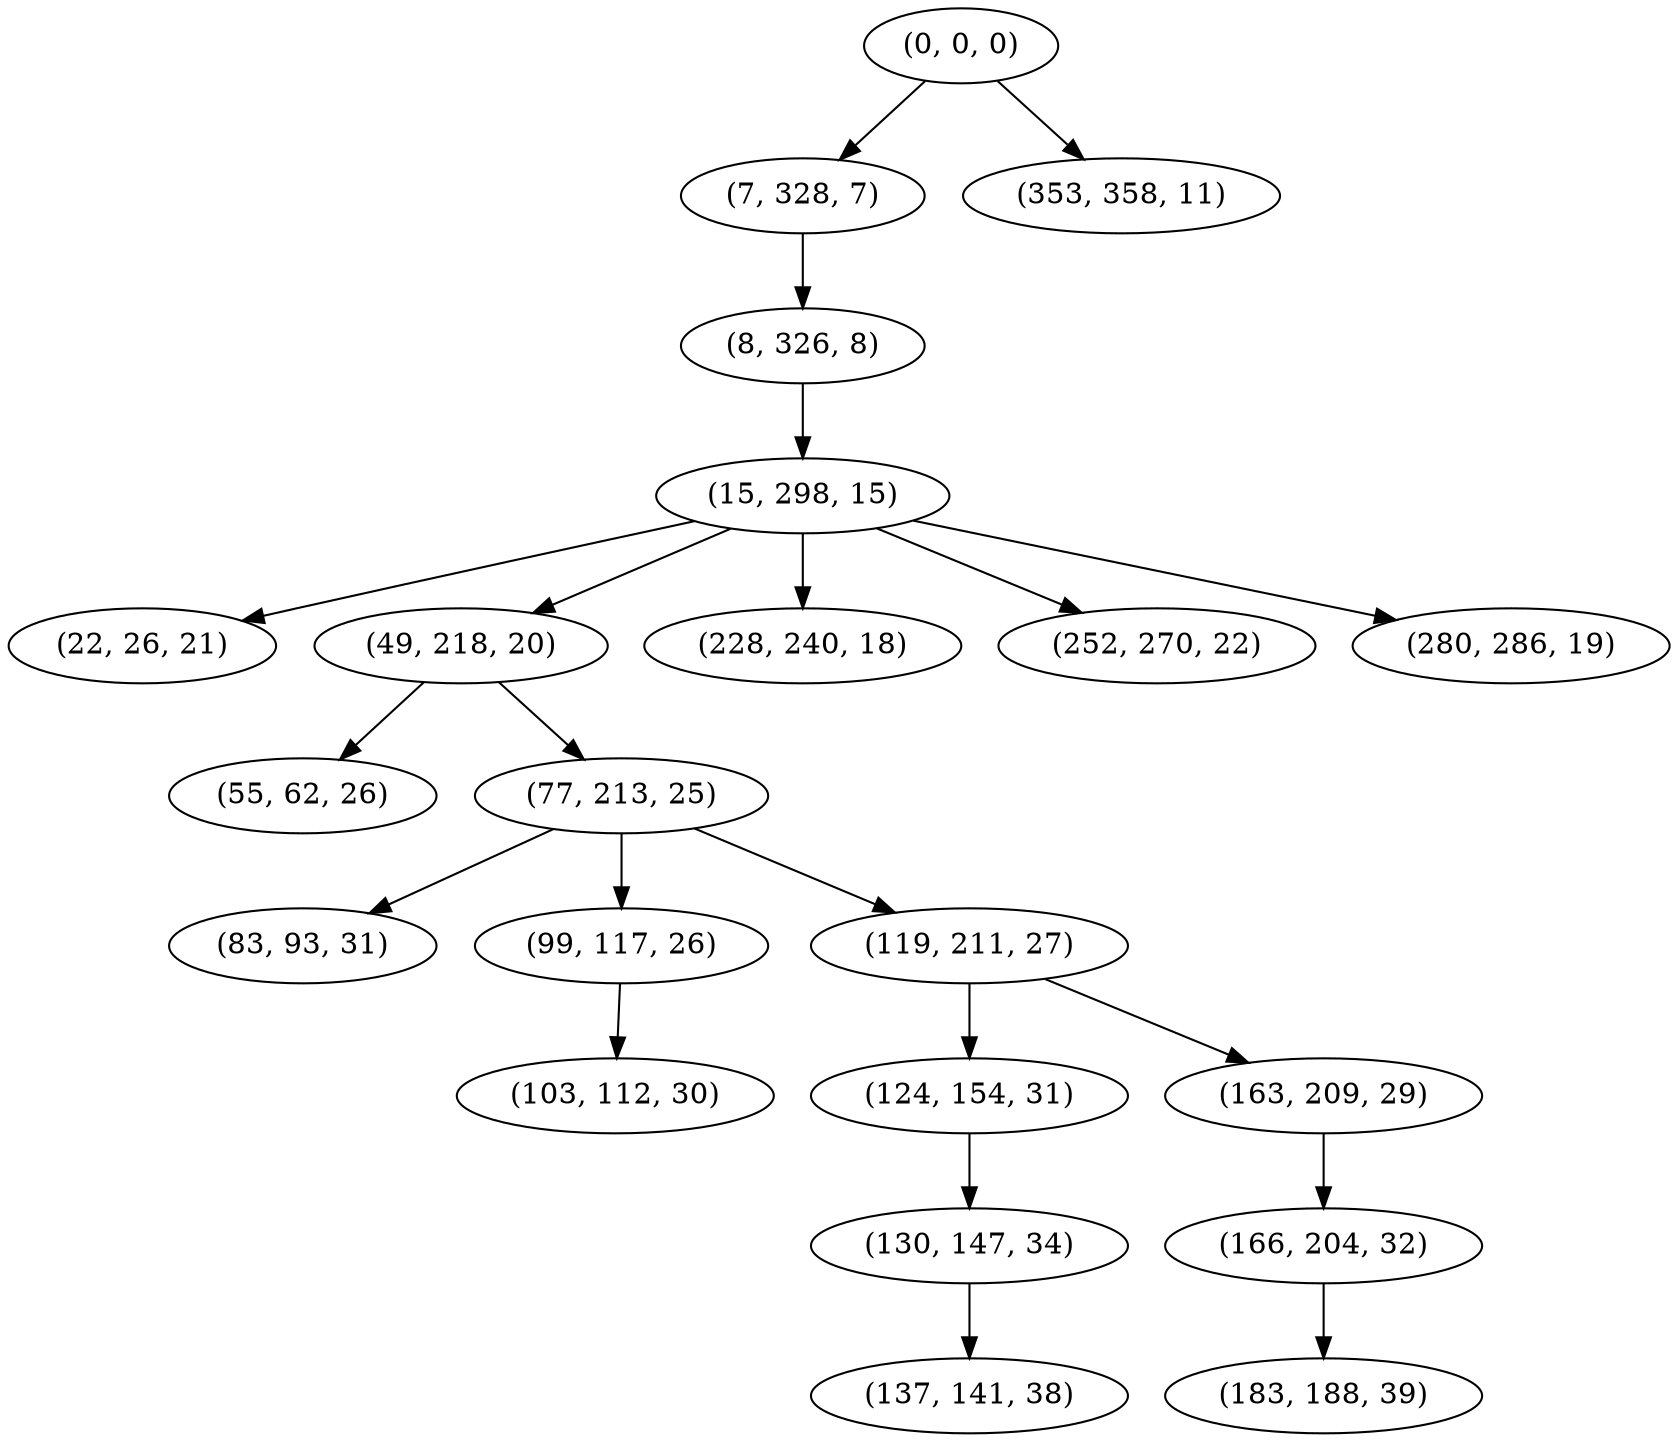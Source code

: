 digraph tree {
    "(0, 0, 0)";
    "(7, 328, 7)";
    "(8, 326, 8)";
    "(15, 298, 15)";
    "(22, 26, 21)";
    "(49, 218, 20)";
    "(55, 62, 26)";
    "(77, 213, 25)";
    "(83, 93, 31)";
    "(99, 117, 26)";
    "(103, 112, 30)";
    "(119, 211, 27)";
    "(124, 154, 31)";
    "(130, 147, 34)";
    "(137, 141, 38)";
    "(163, 209, 29)";
    "(166, 204, 32)";
    "(183, 188, 39)";
    "(228, 240, 18)";
    "(252, 270, 22)";
    "(280, 286, 19)";
    "(353, 358, 11)";
    "(0, 0, 0)" -> "(7, 328, 7)";
    "(0, 0, 0)" -> "(353, 358, 11)";
    "(7, 328, 7)" -> "(8, 326, 8)";
    "(8, 326, 8)" -> "(15, 298, 15)";
    "(15, 298, 15)" -> "(22, 26, 21)";
    "(15, 298, 15)" -> "(49, 218, 20)";
    "(15, 298, 15)" -> "(228, 240, 18)";
    "(15, 298, 15)" -> "(252, 270, 22)";
    "(15, 298, 15)" -> "(280, 286, 19)";
    "(49, 218, 20)" -> "(55, 62, 26)";
    "(49, 218, 20)" -> "(77, 213, 25)";
    "(77, 213, 25)" -> "(83, 93, 31)";
    "(77, 213, 25)" -> "(99, 117, 26)";
    "(77, 213, 25)" -> "(119, 211, 27)";
    "(99, 117, 26)" -> "(103, 112, 30)";
    "(119, 211, 27)" -> "(124, 154, 31)";
    "(119, 211, 27)" -> "(163, 209, 29)";
    "(124, 154, 31)" -> "(130, 147, 34)";
    "(130, 147, 34)" -> "(137, 141, 38)";
    "(163, 209, 29)" -> "(166, 204, 32)";
    "(166, 204, 32)" -> "(183, 188, 39)";
}
